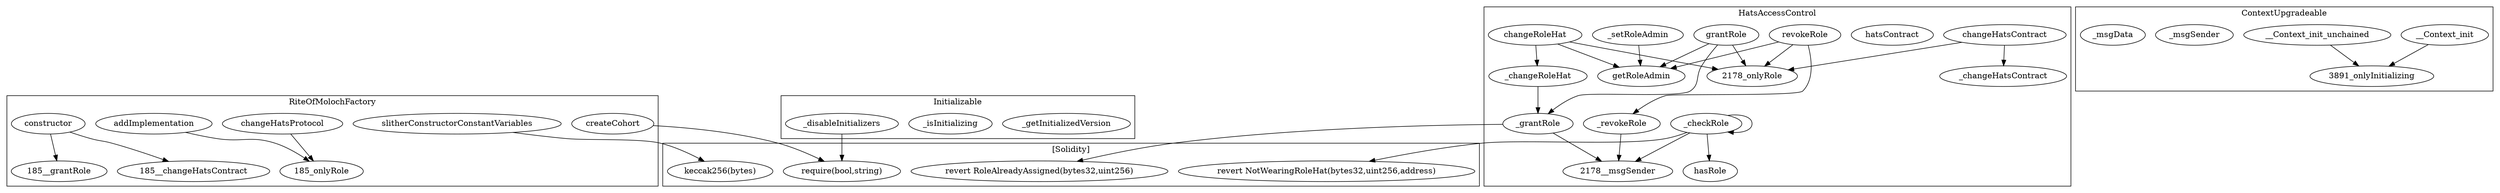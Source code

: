 strict digraph {
subgraph cluster_185_RiteOfMolochFactory {
label = "RiteOfMolochFactory"
"185_addImplementation" [label="addImplementation"]
"185_changeHatsProtocol" [label="changeHatsProtocol"]
"185_constructor" [label="constructor"]
"185_slitherConstructorConstantVariables" [label="slitherConstructorConstantVariables"]
"185_createCohort" [label="createCohort"]
"185_constructor" -> "185__grantRole"
"185_constructor" -> "185__changeHatsContract"
"185_addImplementation" -> "185_onlyRole"
"185_changeHatsProtocol" -> "185_onlyRole"
}subgraph cluster_2178_HatsAccessControl {
label = "HatsAccessControl"
"2178_hasRole" [label="hasRole"]
"2178_changeRoleHat" [label="changeRoleHat"]
"2178_hatsContract" [label="hatsContract"]
"2178__revokeRole" [label="_revokeRole"]
"2178_changeHatsContract" [label="changeHatsContract"]
"2178__grantRole" [label="_grantRole"]
"2178_grantRole" [label="grantRole"]
"2178__checkRole" [label="_checkRole"]
"2178__setRoleAdmin" [label="_setRoleAdmin"]
"2178_getRoleAdmin" [label="getRoleAdmin"]
"2178_revokeRole" [label="revokeRole"]
"2178__changeHatsContract" [label="_changeHatsContract"]
"2178__changeRoleHat" [label="_changeRoleHat"]
"2178_changeHatsContract" -> "2178__changeHatsContract"
"2178_changeRoleHat" -> "2178_getRoleAdmin"
"2178_revokeRole" -> "2178_onlyRole"
"2178_grantRole" -> "2178_onlyRole"
"2178__checkRole" -> "2178__msgSender"
"2178_changeHatsContract" -> "2178_onlyRole"
"2178__revokeRole" -> "2178__msgSender"
"2178_grantRole" -> "2178_getRoleAdmin"
"2178__changeRoleHat" -> "2178__grantRole"
"2178__setRoleAdmin" -> "2178_getRoleAdmin"
"2178_revokeRole" -> "2178__revokeRole"
"2178__checkRole" -> "2178_hasRole"
"2178__checkRole" -> "2178__checkRole"
"2178_changeRoleHat" -> "2178_onlyRole"
"2178_changeRoleHat" -> "2178__changeRoleHat"
"2178_revokeRole" -> "2178_getRoleAdmin"
"2178__grantRole" -> "2178__msgSender"
"2178_grantRole" -> "2178__grantRole"
}subgraph cluster_3891_ContextUpgradeable {
label = "ContextUpgradeable"
"3891___Context_init" [label="__Context_init"]
"3891___Context_init_unchained" [label="__Context_init_unchained"]
"3891__msgSender" [label="_msgSender"]
"3891__msgData" [label="_msgData"]
"3891___Context_init_unchained" -> "3891_onlyInitializing"
"3891___Context_init" -> "3891_onlyInitializing"
}subgraph cluster_4060_Initializable {
label = "Initializable"
"4060__getInitializedVersion" [label="_getInitializedVersion"]
"4060__isInitializing" [label="_isInitializing"]
"4060__disableInitializers" [label="_disableInitializers"]
}subgraph cluster_solidity {
label = "[Solidity]"
"revert NotWearingRoleHat(bytes32,uint256,address)" 
"revert RoleAlreadyAssigned(bytes32,uint256)" 
"require(bool,string)" 
"keccak256(bytes)" 
"185_slitherConstructorConstantVariables" -> "keccak256(bytes)"
"2178__grantRole" -> "revert RoleAlreadyAssigned(bytes32,uint256)"
"2178__checkRole" -> "revert NotWearingRoleHat(bytes32,uint256,address)"
"185_createCohort" -> "require(bool,string)"
"4060__disableInitializers" -> "require(bool,string)"
}
}